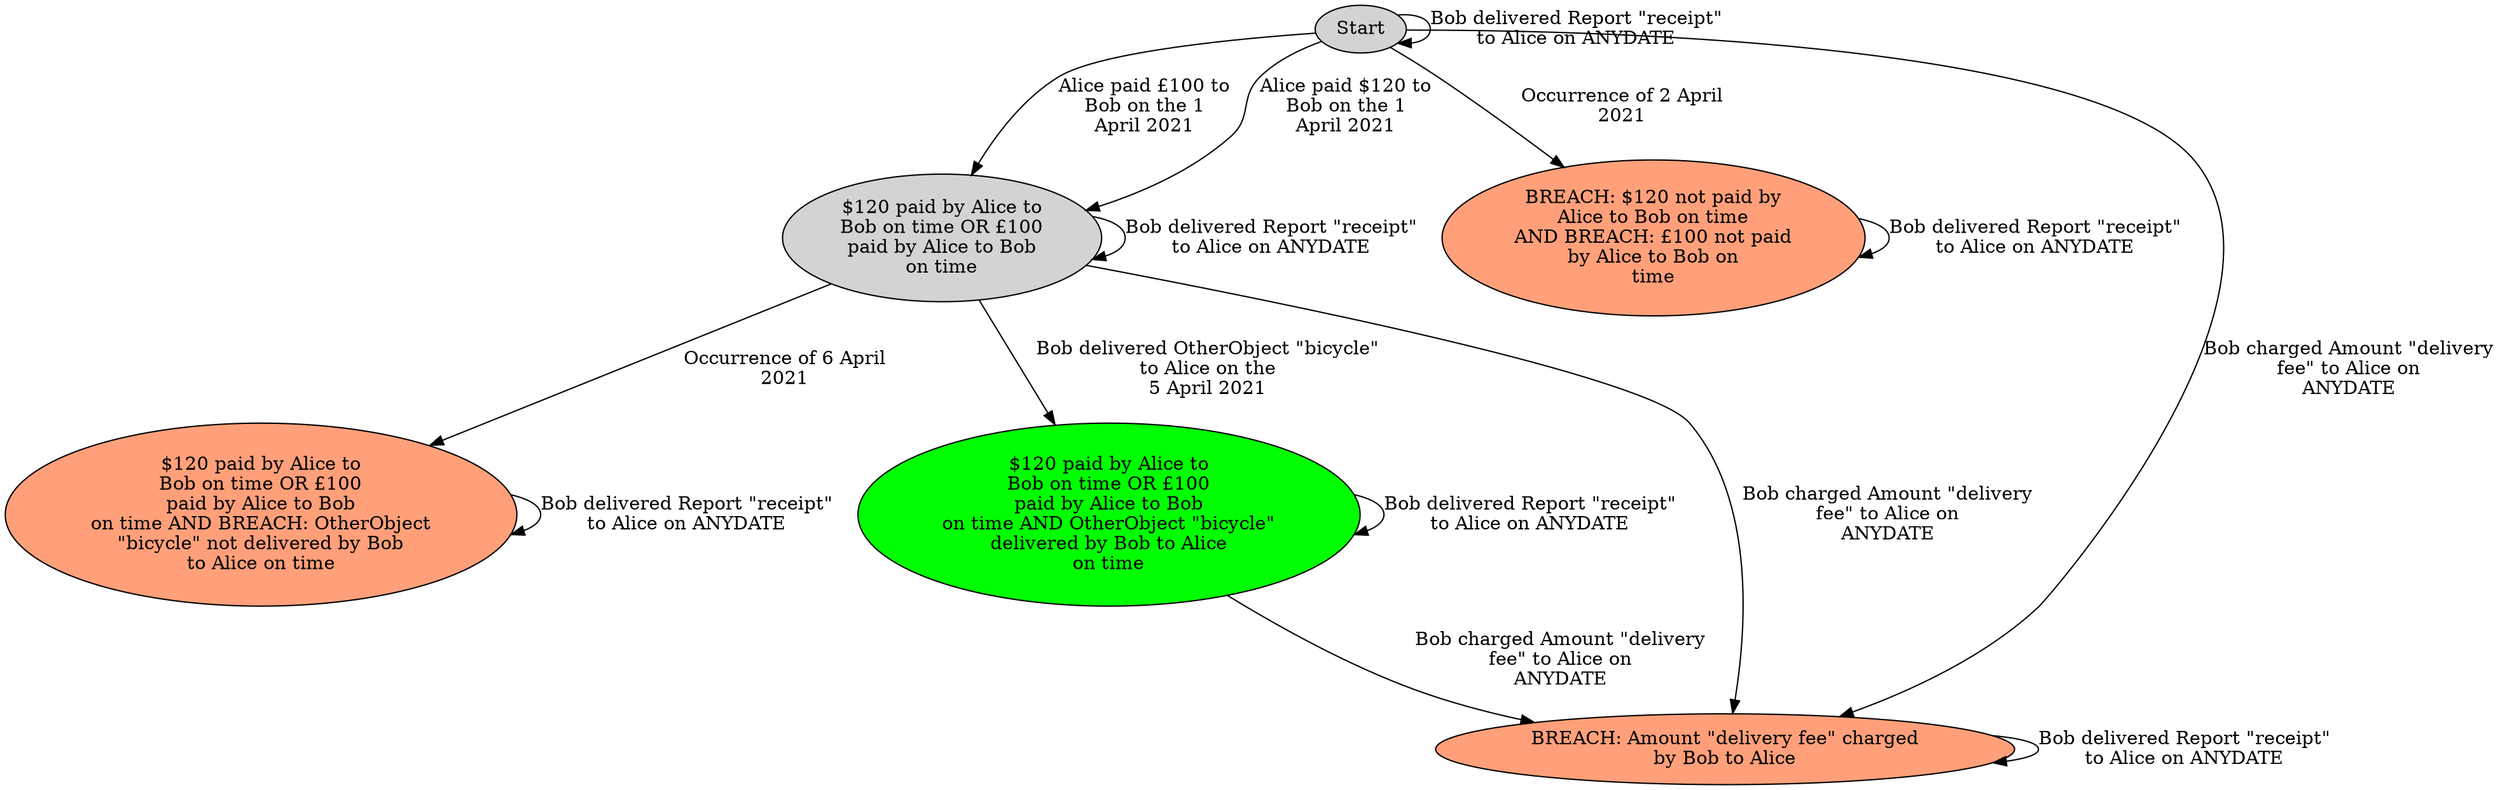 digraph {
    1 [label="$120 paid by Alice to\nBob on time OR £100\npaid by Alice to Bob\non time"
      ,fillcolor=lightgray
      ,style=filled];
    2 [label="$120 paid by Alice to\nBob on time OR £100\npaid by Alice to Bob\non time AND BREACH: OtherObject\n\"bicycle\" not delivered by Bob\nto Alice on time"
      ,fillcolor=lightsalmon
      ,style=filled];
    3 [label="$120 paid by Alice to\nBob on time OR £100\npaid by Alice to Bob\non time AND OtherObject \"bicycle\"\ndelivered by Bob to Alice\non time"
      ,fillcolor=green
      ,style=filled];
    4 [label="BREACH: $120 not paid by\nAlice to Bob on time\nAND BREACH: £100 not paid\nby Alice to Bob on\ntime"
      ,fillcolor=lightsalmon
      ,style=filled];
    5 [label="BREACH: Amount \"delivery fee\" charged\nby Bob to Alice"
      ,fillcolor=lightsalmon
      ,style=filled];
    6 [label=Start
      ,fillcolor=lightgray
      ,style=filled];
    1 -> 1 [label="Bob delivered Report \"receipt\"\nto Alice on ANYDATE"];
    1 -> 2 [label="Occurrence of 6 April\n2021"];
    1 -> 3 [label="Bob delivered OtherObject \"bicycle\"\nto Alice on the\n5 April 2021"];
    1 -> 5 [label="Bob charged Amount \"delivery\nfee\" to Alice on\nANYDATE"];
    2 -> 2 [label="Bob delivered Report \"receipt\"\nto Alice on ANYDATE"];
    3 -> 3 [label="Bob delivered Report \"receipt\"\nto Alice on ANYDATE"];
    3 -> 5 [label="Bob charged Amount \"delivery\nfee\" to Alice on\nANYDATE"];
    4 -> 4 [label="Bob delivered Report \"receipt\"\nto Alice on ANYDATE"];
    5 -> 5 [label="Bob delivered Report \"receipt\"\nto Alice on ANYDATE"];
    6 -> 1 [label="Alice paid £100 to\nBob on the 1\nApril 2021"];
    6 -> 1 [label="Alice paid $120 to\nBob on the 1\nApril 2021"];
    6 -> 4 [label="Occurrence of 2 April\n2021"];
    6 -> 5 [label="Bob charged Amount \"delivery\nfee\" to Alice on\nANYDATE"];
    6 -> 6 [label="Bob delivered Report \"receipt\"\nto Alice on ANYDATE"];
}